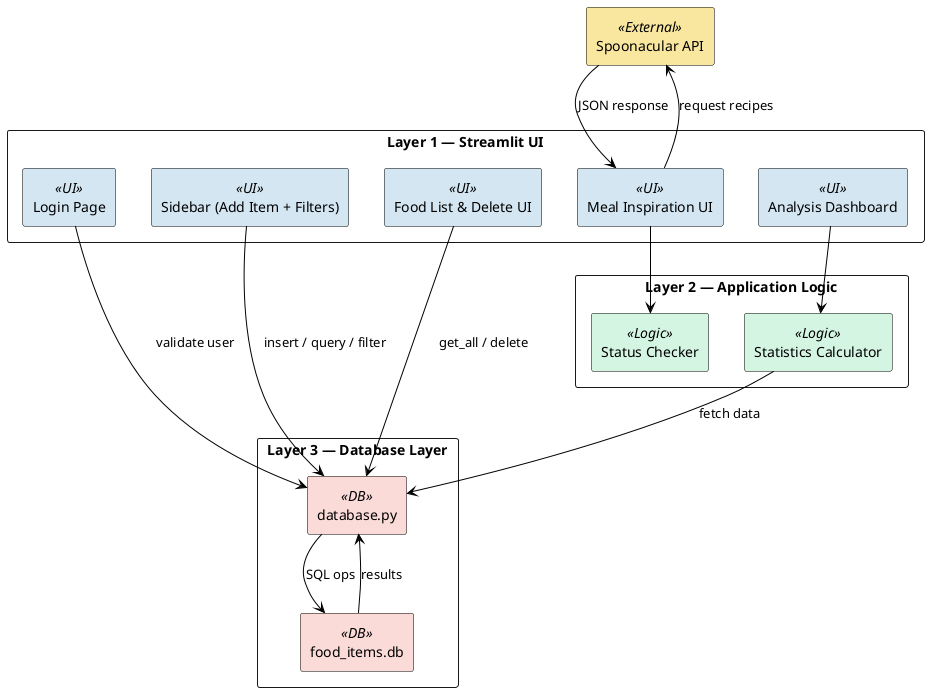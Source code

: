 @startuml
skinparam ArrowColor black
skinparam componentStyle rectangle
skinparam packageStyle rectangle
skinparam component {
  BackgroundColor<<UI>> #D4E6F1
  BackgroundColor<<Logic>> #D5F5E3
  BackgroundColor<<DB>> #FADBD8
  BackgroundColor<<External>> #F9E79F
  BorderColor black
  FontColor black
}

rectangle "Layer 1 — Streamlit UI" as L1 {
  [Login Page] as UI_Login <<UI>>
  [Sidebar (Add Item + Filters)] as UI_Sidebar <<UI>>
  [Food List & Delete UI] as UI_List <<UI>>
  [Meal Inspiration UI] as UI_Meal <<UI>>
  [Analysis Dashboard] as UI_Analysis <<UI>>
}

rectangle "Layer 2 — Application Logic" as L2 {
  [Status Checker] as LOG_Status <<Logic>>
  [Statistics Calculator] as LOG_Stats <<Logic>>
}

rectangle "Layer 3 — Database Layer" as L3 {
  [database.py] as DB_Code <<DB>>
  [food_items.db] as DB_File <<DB>>
}

[Spoonacular API] as Ext_Spoon <<External>>

' --- Flussi (tutti neri) ---
UI_Login --> DB_Code : validate user
UI_Sidebar --> DB_Code : insert / query / filter
UI_List --> DB_Code : get_all / delete

UI_Meal --> Ext_Spoon : request recipes
Ext_Spoon --> UI_Meal : JSON response
UI_Meal --> LOG_Status

UI_Analysis --> LOG_Stats
LOG_Stats --> DB_Code : fetch data

DB_Code --> DB_File : SQL ops
DB_File --> DB_Code : results
@enduml
